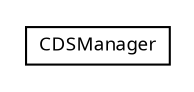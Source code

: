 #!/usr/local/bin/dot
#
# Class diagram 
# Generated by UMLGraph version R5_6 (http://www.umlgraph.org/)
#

digraph G {
	edge [fontname="Trebuchet MS",fontsize=10,labelfontname="Trebuchet MS",labelfontsize=10];
	node [fontname="Trebuchet MS",fontsize=10,shape=plaintext];
	nodesep=0.25;
	ranksep=0.5;
	// se.cambio.cds.controller.cds.CDSManager
	c22160 [label=<<table title="se.cambio.cds.controller.cds.CDSManager" border="0" cellborder="1" cellspacing="0" cellpadding="2" port="p" href="./CDSManager.html">
		<tr><td><table border="0" cellspacing="0" cellpadding="1">
<tr><td align="center" balign="center"><font face="Trebuchet MS"> CDSManager </font></td></tr>
		</table></td></tr>
		</table>>, URL="./CDSManager.html", fontname="Trebuchet MS", fontcolor="black", fontsize=9.0];
}

